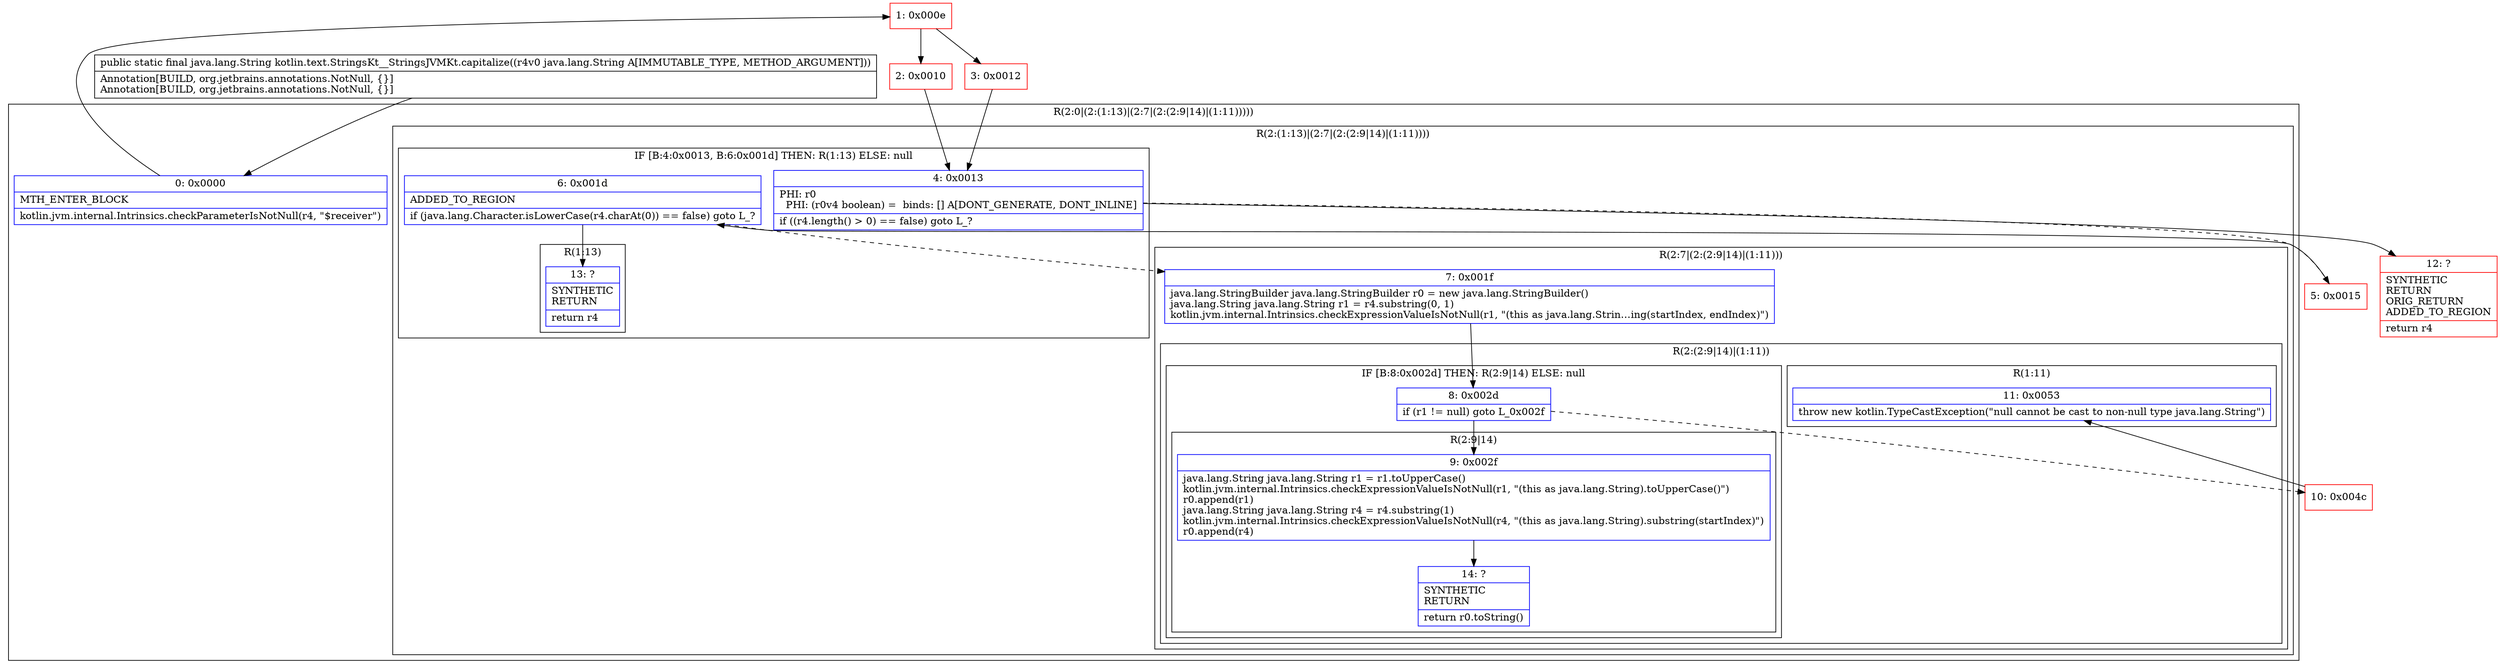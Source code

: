 digraph "CFG forkotlin.text.StringsKt__StringsJVMKt.capitalize(Ljava\/lang\/String;)Ljava\/lang\/String;" {
subgraph cluster_Region_2012751990 {
label = "R(2:0|(2:(1:13)|(2:7|(2:(2:9|14)|(1:11)))))";
node [shape=record,color=blue];
Node_0 [shape=record,label="{0\:\ 0x0000|MTH_ENTER_BLOCK\l|kotlin.jvm.internal.Intrinsics.checkParameterIsNotNull(r4, \"$receiver\")\l}"];
subgraph cluster_Region_1933974892 {
label = "R(2:(1:13)|(2:7|(2:(2:9|14)|(1:11))))";
node [shape=record,color=blue];
subgraph cluster_IfRegion_918038206 {
label = "IF [B:4:0x0013, B:6:0x001d] THEN: R(1:13) ELSE: null";
node [shape=record,color=blue];
Node_4 [shape=record,label="{4\:\ 0x0013|PHI: r0 \l  PHI: (r0v4 boolean) =  binds: [] A[DONT_GENERATE, DONT_INLINE]\l|if ((r4.length() \> 0) == false) goto L_?\l}"];
Node_6 [shape=record,label="{6\:\ 0x001d|ADDED_TO_REGION\l|if (java.lang.Character.isLowerCase(r4.charAt(0)) == false) goto L_?\l}"];
subgraph cluster_Region_1696081709 {
label = "R(1:13)";
node [shape=record,color=blue];
Node_13 [shape=record,label="{13\:\ ?|SYNTHETIC\lRETURN\l|return r4\l}"];
}
}
subgraph cluster_Region_368802972 {
label = "R(2:7|(2:(2:9|14)|(1:11)))";
node [shape=record,color=blue];
Node_7 [shape=record,label="{7\:\ 0x001f|java.lang.StringBuilder java.lang.StringBuilder r0 = new java.lang.StringBuilder()\ljava.lang.String java.lang.String r1 = r4.substring(0, 1)\lkotlin.jvm.internal.Intrinsics.checkExpressionValueIsNotNull(r1, \"(this as java.lang.Strin…ing(startIndex, endIndex)\")\l}"];
subgraph cluster_Region_1402280032 {
label = "R(2:(2:9|14)|(1:11))";
node [shape=record,color=blue];
subgraph cluster_IfRegion_2025864497 {
label = "IF [B:8:0x002d] THEN: R(2:9|14) ELSE: null";
node [shape=record,color=blue];
Node_8 [shape=record,label="{8\:\ 0x002d|if (r1 != null) goto L_0x002f\l}"];
subgraph cluster_Region_1318262665 {
label = "R(2:9|14)";
node [shape=record,color=blue];
Node_9 [shape=record,label="{9\:\ 0x002f|java.lang.String java.lang.String r1 = r1.toUpperCase()\lkotlin.jvm.internal.Intrinsics.checkExpressionValueIsNotNull(r1, \"(this as java.lang.String).toUpperCase()\")\lr0.append(r1)\ljava.lang.String java.lang.String r4 = r4.substring(1)\lkotlin.jvm.internal.Intrinsics.checkExpressionValueIsNotNull(r4, \"(this as java.lang.String).substring(startIndex)\")\lr0.append(r4)\l}"];
Node_14 [shape=record,label="{14\:\ ?|SYNTHETIC\lRETURN\l|return r0.toString()\l}"];
}
}
subgraph cluster_Region_276550147 {
label = "R(1:11)";
node [shape=record,color=blue];
Node_11 [shape=record,label="{11\:\ 0x0053|throw new kotlin.TypeCastException(\"null cannot be cast to non\-null type java.lang.String\")\l}"];
}
}
}
}
}
Node_1 [shape=record,color=red,label="{1\:\ 0x000e}"];
Node_2 [shape=record,color=red,label="{2\:\ 0x0010}"];
Node_3 [shape=record,color=red,label="{3\:\ 0x0012}"];
Node_5 [shape=record,color=red,label="{5\:\ 0x0015}"];
Node_10 [shape=record,color=red,label="{10\:\ 0x004c}"];
Node_12 [shape=record,color=red,label="{12\:\ ?|SYNTHETIC\lRETURN\lORIG_RETURN\lADDED_TO_REGION\l|return r4\l}"];
MethodNode[shape=record,label="{public static final java.lang.String kotlin.text.StringsKt__StringsJVMKt.capitalize((r4v0 java.lang.String A[IMMUTABLE_TYPE, METHOD_ARGUMENT]))  | Annotation[BUILD, org.jetbrains.annotations.NotNull, \{\}]\lAnnotation[BUILD, org.jetbrains.annotations.NotNull, \{\}]\l}"];
MethodNode -> Node_0;
Node_0 -> Node_1;
Node_4 -> Node_5[style=dashed];
Node_4 -> Node_12;
Node_6 -> Node_7[style=dashed];
Node_6 -> Node_13;
Node_7 -> Node_8;
Node_8 -> Node_9;
Node_8 -> Node_10[style=dashed];
Node_9 -> Node_14;
Node_1 -> Node_2;
Node_1 -> Node_3;
Node_2 -> Node_4;
Node_3 -> Node_4;
Node_5 -> Node_6;
Node_10 -> Node_11;
}

